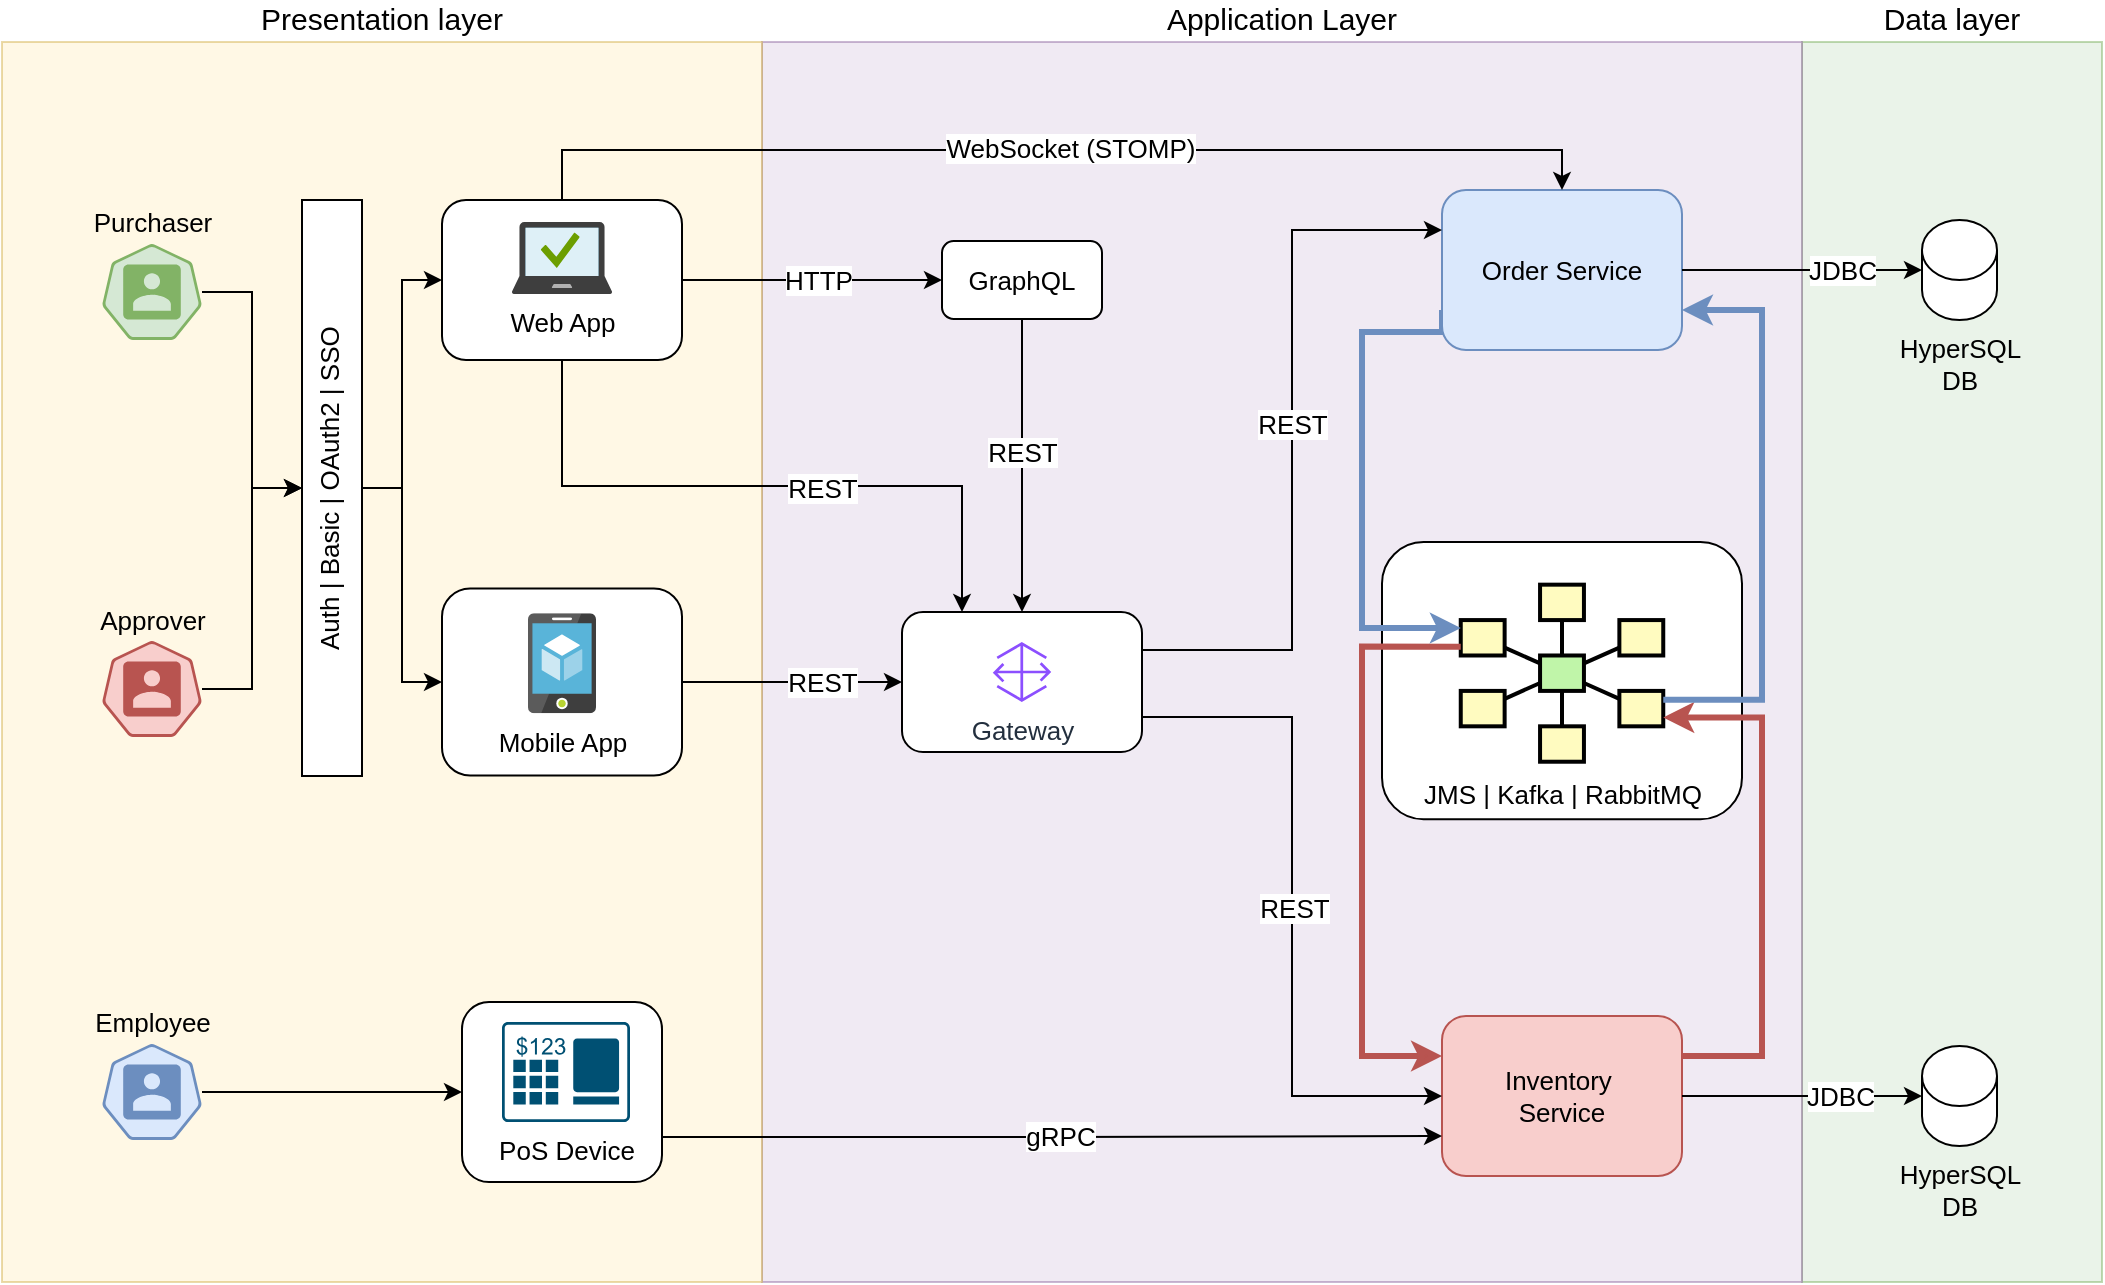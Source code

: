 <mxfile version="26.2.15" pages="2">
  <diagram name="horizontal" id="yrDBEx_TgXueZ1NQQuMq">
    <mxGraphModel dx="2572" dy="919" grid="1" gridSize="10" guides="1" tooltips="1" connect="1" arrows="1" fold="1" page="1" pageScale="1" pageWidth="850" pageHeight="1100" math="0" shadow="0">
      <root>
        <mxCell id="_mq9c8XHMgjDrxRfwPw0-0" />
        <mxCell id="_mq9c8XHMgjDrxRfwPw0-1" parent="_mq9c8XHMgjDrxRfwPw0-0" />
        <mxCell id="_mq9c8XHMgjDrxRfwPw0-2" value="&lt;font style=&quot;font-size: 15px;&quot;&gt;Data layer&lt;/font&gt;" style="rounded=0;whiteSpace=wrap;html=1;fillColor=#d5e8d4;strokeColor=#82b366;opacity=50;labelPosition=center;verticalLabelPosition=top;align=center;verticalAlign=bottom;spacingLeft=0;spacingRight=0;fontStyle=0;fontSize=13;" parent="_mq9c8XHMgjDrxRfwPw0-1" vertex="1">
          <mxGeometry x="80" y="120" width="150" height="620" as="geometry" />
        </mxCell>
        <mxCell id="_mq9c8XHMgjDrxRfwPw0-3" value="Application Layer" style="rounded=0;whiteSpace=wrap;fillColor=#e1d5e7;strokeColor=#9673a6;opacity=50;labelPosition=center;verticalLabelPosition=top;align=center;verticalAlign=bottom;spacingLeft=0;spacingRight=0;fontStyle=0;fontSize=15;" parent="_mq9c8XHMgjDrxRfwPw0-1" vertex="1">
          <mxGeometry x="-440" y="120" width="520" height="620" as="geometry" />
        </mxCell>
        <mxCell id="_mq9c8XHMgjDrxRfwPw0-29" value="&lt;font style=&quot;font-size: 15px;&quot;&gt;Presentation layer&lt;/font&gt;" style="rounded=0;whiteSpace=wrap;html=1;fillColor=#fff2cc;strokeColor=#d6b656;opacity=50;labelPosition=center;verticalLabelPosition=top;align=center;verticalAlign=bottom;spacingLeft=0;spacingRight=0;fontStyle=0;fontSize=13;" parent="_mq9c8XHMgjDrxRfwPw0-1" vertex="1">
          <mxGeometry x="-820" y="120" width="380" height="620" as="geometry" />
        </mxCell>
        <mxCell id="mjcNyimh0mlCJoJkcZ1w-7" value="" style="group;fontStyle=0;fontSize=13;" parent="_mq9c8XHMgjDrxRfwPw0-1" vertex="1" connectable="0">
          <mxGeometry x="-130" y="370" width="180" height="144" as="geometry" />
        </mxCell>
        <mxCell id="_mq9c8XHMgjDrxRfwPw0-4" value="" style="rounded=1;whiteSpace=wrap;html=1;fontStyle=0;fontSize=13;" parent="mjcNyimh0mlCJoJkcZ1w-7" vertex="1">
          <mxGeometry width="180" height="138.667" as="geometry" />
        </mxCell>
        <mxCell id="_mq9c8XHMgjDrxRfwPw0-5" value="" style="group;fontStyle=0;fontSize=13;" parent="mjcNyimh0mlCJoJkcZ1w-7" vertex="1" connectable="0">
          <mxGeometry y="16" width="180" height="128" as="geometry" />
        </mxCell>
        <mxCell id="_mq9c8XHMgjDrxRfwPw0-6" value="JMS | Kafka | RabbitMQ" style="text;html=1;align=center;verticalAlign=middle;whiteSpace=wrap;rounded=0;fontStyle=0;fontSize=13;" parent="_mq9c8XHMgjDrxRfwPw0-5" vertex="1">
          <mxGeometry x="5.625" y="93.867" width="168.75" height="32" as="geometry" />
        </mxCell>
        <mxCell id="_mq9c8XHMgjDrxRfwPw0-7" value="" style="group;fontStyle=0;fontSize=13;" parent="_mq9c8XHMgjDrxRfwPw0-5" vertex="1" connectable="0">
          <mxGeometry x="39.375" y="5.333" width="101.25" height="88.533" as="geometry" />
        </mxCell>
        <mxCell id="_mq9c8XHMgjDrxRfwPw0-8" value="" style="strokeWidth=2;dashed=0;align=center;fontSize=13;shape=rect;fillColor=#fffbc0;strokeColor=#000000;movable=1;resizable=1;rotatable=1;deletable=1;editable=1;locked=0;connectable=1;fontStyle=0" parent="_mq9c8XHMgjDrxRfwPw0-7" vertex="1">
          <mxGeometry x="39.656" width="21.938" height="17.707" as="geometry" />
        </mxCell>
        <mxCell id="_mq9c8XHMgjDrxRfwPw0-9" value="" style="strokeWidth=2;dashed=0;align=center;fontSize=13;shape=rect;fillColor=#fffbc0;strokeColor=#000000;movable=1;resizable=1;rotatable=1;deletable=1;editable=1;locked=0;connectable=1;fontStyle=0" parent="_mq9c8XHMgjDrxRfwPw0-7" vertex="1">
          <mxGeometry y="17.707" width="21.938" height="17.707" as="geometry" />
        </mxCell>
        <mxCell id="_mq9c8XHMgjDrxRfwPw0-10" value="" style="strokeWidth=2;dashed=0;align=center;fontSize=13;shape=rect;fillColor=#fffbc0;strokeColor=#000000;movable=1;resizable=1;rotatable=1;deletable=1;editable=1;locked=0;connectable=1;fontStyle=0" parent="_mq9c8XHMgjDrxRfwPw0-7" vertex="1">
          <mxGeometry x="79.312" y="17.707" width="21.938" height="17.707" as="geometry" />
        </mxCell>
        <mxCell id="_mq9c8XHMgjDrxRfwPw0-11" value="" style="strokeWidth=2;dashed=0;align=center;fontSize=13;shape=rect;fillColor=#fffbc0;strokeColor=#000000;movable=1;resizable=1;rotatable=1;deletable=1;editable=1;locked=0;connectable=1;fontStyle=0" parent="_mq9c8XHMgjDrxRfwPw0-7" vertex="1">
          <mxGeometry y="53.12" width="21.938" height="17.707" as="geometry" />
        </mxCell>
        <mxCell id="_mq9c8XHMgjDrxRfwPw0-12" value="" style="strokeWidth=2;dashed=0;align=center;fontSize=13;shape=rect;fillColor=#fffbc0;strokeColor=#000000;movable=1;resizable=1;rotatable=1;deletable=1;editable=1;locked=0;connectable=1;fontStyle=0" parent="_mq9c8XHMgjDrxRfwPw0-7" vertex="1">
          <mxGeometry x="79.312" y="53.12" width="21.938" height="17.707" as="geometry" />
        </mxCell>
        <mxCell id="_mq9c8XHMgjDrxRfwPw0-13" value="" style="strokeWidth=2;dashed=0;align=center;fontSize=13;shape=rect;fillColor=#fffbc0;strokeColor=#000000;movable=1;resizable=1;rotatable=1;deletable=1;editable=1;locked=0;connectable=1;fontStyle=0" parent="_mq9c8XHMgjDrxRfwPw0-7" vertex="1">
          <mxGeometry x="39.656" y="70.827" width="21.938" height="17.707" as="geometry" />
        </mxCell>
        <mxCell id="_mq9c8XHMgjDrxRfwPw0-14" value="" style="strokeWidth=2;dashed=0;align=center;fontSize=13;shape=rect;fillColor=#c0f5a9;strokeColor=#000000;movable=1;resizable=1;rotatable=1;deletable=1;editable=1;locked=0;connectable=1;fontStyle=0" parent="_mq9c8XHMgjDrxRfwPw0-7" vertex="1">
          <mxGeometry x="39.656" y="35.413" width="21.938" height="17.707" as="geometry" />
        </mxCell>
        <mxCell id="_mq9c8XHMgjDrxRfwPw0-15" value="" style="edgeStyle=none;endArrow=none;dashed=0;html=1;strokeWidth=2;rounded=0;movable=1;resizable=1;rotatable=1;deletable=1;editable=1;locked=0;connectable=1;fontStyle=0;fontSize=13;" parent="_mq9c8XHMgjDrxRfwPw0-7" source="_mq9c8XHMgjDrxRfwPw0-14" target="_mq9c8XHMgjDrxRfwPw0-8" edge="1">
          <mxGeometry relative="1" as="geometry" />
        </mxCell>
        <mxCell id="_mq9c8XHMgjDrxRfwPw0-16" value="" style="edgeStyle=none;endArrow=none;dashed=0;html=1;strokeWidth=2;rounded=0;movable=1;resizable=1;rotatable=1;deletable=1;editable=1;locked=0;connectable=1;fontStyle=0;fontSize=13;" parent="_mq9c8XHMgjDrxRfwPw0-7" source="_mq9c8XHMgjDrxRfwPw0-14" target="_mq9c8XHMgjDrxRfwPw0-9" edge="1">
          <mxGeometry relative="1" as="geometry" />
        </mxCell>
        <mxCell id="_mq9c8XHMgjDrxRfwPw0-17" value="" style="edgeStyle=none;endArrow=none;dashed=0;html=1;strokeWidth=2;rounded=0;movable=1;resizable=1;rotatable=1;deletable=1;editable=1;locked=0;connectable=1;fontStyle=0;fontSize=13;" parent="_mq9c8XHMgjDrxRfwPw0-7" source="_mq9c8XHMgjDrxRfwPw0-14" target="_mq9c8XHMgjDrxRfwPw0-10" edge="1">
          <mxGeometry relative="1" as="geometry" />
        </mxCell>
        <mxCell id="_mq9c8XHMgjDrxRfwPw0-18" value="" style="edgeStyle=none;endArrow=none;dashed=0;html=1;strokeWidth=2;rounded=0;movable=1;resizable=1;rotatable=1;deletable=1;editable=1;locked=0;connectable=1;fontStyle=0;fontSize=13;" parent="_mq9c8XHMgjDrxRfwPw0-7" source="_mq9c8XHMgjDrxRfwPw0-14" target="_mq9c8XHMgjDrxRfwPw0-11" edge="1">
          <mxGeometry relative="1" as="geometry" />
        </mxCell>
        <mxCell id="_mq9c8XHMgjDrxRfwPw0-19" value="" style="edgeStyle=none;endArrow=none;dashed=0;html=1;strokeWidth=2;rounded=0;movable=1;resizable=1;rotatable=1;deletable=1;editable=1;locked=0;connectable=1;fontStyle=0;fontSize=13;" parent="_mq9c8XHMgjDrxRfwPw0-7" source="_mq9c8XHMgjDrxRfwPw0-14" target="_mq9c8XHMgjDrxRfwPw0-12" edge="1">
          <mxGeometry relative="1" as="geometry" />
        </mxCell>
        <mxCell id="_mq9c8XHMgjDrxRfwPw0-20" value="" style="edgeStyle=none;endArrow=none;dashed=0;html=1;strokeWidth=2;rounded=0;movable=1;resizable=1;rotatable=1;deletable=1;editable=1;locked=0;connectable=1;fontStyle=0;fontSize=13;" parent="_mq9c8XHMgjDrxRfwPw0-7" source="_mq9c8XHMgjDrxRfwPw0-14" target="_mq9c8XHMgjDrxRfwPw0-13" edge="1">
          <mxGeometry relative="1" as="geometry" />
        </mxCell>
        <mxCell id="mjcNyimh0mlCJoJkcZ1w-14" style="edgeStyle=orthogonalEdgeStyle;rounded=0;orthogonalLoop=1;jettySize=auto;html=1;exitX=0;exitY=0.75;exitDx=0;exitDy=0;entryX=0;entryY=0.25;entryDx=0;entryDy=0;fontStyle=0;fontSize=13;fillColor=#dae8fc;strokeColor=#6c8ebf;strokeWidth=3;" parent="_mq9c8XHMgjDrxRfwPw0-1" source="_mq9c8XHMgjDrxRfwPw0-21" target="_mq9c8XHMgjDrxRfwPw0-9" edge="1">
          <mxGeometry relative="1" as="geometry">
            <Array as="points">
              <mxPoint x="-100" y="265" />
              <mxPoint x="-140" y="265" />
              <mxPoint x="-140" y="413" />
              <mxPoint x="-91" y="413" />
            </Array>
          </mxGeometry>
        </mxCell>
        <mxCell id="_mq9c8XHMgjDrxRfwPw0-21" value="Order Service" style="rounded=1;whiteSpace=wrap;html=1;fontStyle=0;fontSize=13;fillColor=#dae8fc;strokeColor=#6c8ebf;" parent="_mq9c8XHMgjDrxRfwPw0-1" vertex="1">
          <mxGeometry x="-100" y="194" width="120" height="80" as="geometry" />
        </mxCell>
        <mxCell id="mjcNyimh0mlCJoJkcZ1w-16" style="edgeStyle=orthogonalEdgeStyle;rounded=0;orthogonalLoop=1;jettySize=auto;html=1;exitX=1;exitY=0.25;exitDx=0;exitDy=0;entryX=1;entryY=0.75;entryDx=0;entryDy=0;fontStyle=0;fontSize=13;strokeWidth=3;fillColor=#f8cecc;strokeColor=#b85450;" parent="_mq9c8XHMgjDrxRfwPw0-1" source="_mq9c8XHMgjDrxRfwPw0-24" target="_mq9c8XHMgjDrxRfwPw0-12" edge="1">
          <mxGeometry relative="1" as="geometry">
            <Array as="points">
              <mxPoint x="60" y="627" />
              <mxPoint x="60" y="458" />
            </Array>
          </mxGeometry>
        </mxCell>
        <mxCell id="_mq9c8XHMgjDrxRfwPw0-24" value="Inventory&amp;nbsp;&lt;div&gt;Service&lt;/div&gt;" style="rounded=1;whiteSpace=wrap;html=1;fontStyle=0;fontSize=13;fillColor=#f8cecc;strokeColor=#b85450;" parent="_mq9c8XHMgjDrxRfwPw0-1" vertex="1">
          <mxGeometry x="-100" y="607" width="120" height="80" as="geometry" />
        </mxCell>
        <mxCell id="mjcNyimh0mlCJoJkcZ1w-2" style="edgeStyle=orthogonalEdgeStyle;rounded=0;orthogonalLoop=1;jettySize=auto;html=1;entryX=0.5;entryY=0;entryDx=0;entryDy=0;fontStyle=0;fontSize=13;" parent="_mq9c8XHMgjDrxRfwPw0-1" source="_mq9c8XHMgjDrxRfwPw0-27" target="_mq9c8XHMgjDrxRfwPw0-51" edge="1">
          <mxGeometry relative="1" as="geometry" />
        </mxCell>
        <mxCell id="mjcNyimh0mlCJoJkcZ1w-30" value="REST" style="edgeLabel;html=1;align=center;verticalAlign=middle;resizable=0;points=[];fontStyle=0;fontSize=13;" parent="mjcNyimh0mlCJoJkcZ1w-2" vertex="1" connectable="0">
          <mxGeometry x="-0.095" relative="1" as="geometry">
            <mxPoint as="offset" />
          </mxGeometry>
        </mxCell>
        <mxCell id="_mq9c8XHMgjDrxRfwPw0-27" value="GraphQL" style="rounded=1;whiteSpace=wrap;html=1;fontStyle=0;fontSize=13;" parent="_mq9c8XHMgjDrxRfwPw0-1" vertex="1">
          <mxGeometry x="-350" y="219.5" width="80" height="39" as="geometry" />
        </mxCell>
        <mxCell id="_mq9c8XHMgjDrxRfwPw0-32" value="" style="group;fontStyle=0;fontSize=13;" parent="_mq9c8XHMgjDrxRfwPw0-1" vertex="1" connectable="0">
          <mxGeometry x="-600" y="393.25" width="120" height="93.5" as="geometry" />
        </mxCell>
        <mxCell id="_mq9c8XHMgjDrxRfwPw0-33" value="" style="rounded=1;whiteSpace=wrap;html=1;fontStyle=0;fontSize=13;" parent="_mq9c8XHMgjDrxRfwPw0-32" vertex="1">
          <mxGeometry width="120" height="93.5" as="geometry" />
        </mxCell>
        <mxCell id="_mq9c8XHMgjDrxRfwPw0-34" value="Mobile App" style="image;sketch=0;aspect=fixed;html=1;points=[];align=center;fontSize=13;image=img/lib/mscae/App_Service_Mobile_App.svg;fontStyle=0" parent="_mq9c8XHMgjDrxRfwPw0-32" vertex="1">
          <mxGeometry x="43" y="12.359" width="34" height="50" as="geometry" />
        </mxCell>
        <mxCell id="_mq9c8XHMgjDrxRfwPw0-50" value="" style="group;fontStyle=0;fontSize=13;" parent="_mq9c8XHMgjDrxRfwPw0-1" vertex="1" connectable="0">
          <mxGeometry x="-370" y="405" width="120" height="70" as="geometry" />
        </mxCell>
        <mxCell id="_mq9c8XHMgjDrxRfwPw0-51" value="" style="rounded=1;whiteSpace=wrap;html=1;fontStyle=0;fontSize=13;" parent="_mq9c8XHMgjDrxRfwPw0-50" vertex="1">
          <mxGeometry width="120" height="70" as="geometry" />
        </mxCell>
        <mxCell id="_mq9c8XHMgjDrxRfwPw0-52" value="Gateway" style="sketch=0;outlineConnect=0;fontColor=#232F3E;gradientColor=none;fillColor=#8C4FFF;strokeColor=none;dashed=0;verticalLabelPosition=bottom;verticalAlign=top;align=center;html=1;fontSize=13;fontStyle=0;aspect=fixed;pointerEvents=1;shape=mxgraph.aws4.gateway;" parent="_mq9c8XHMgjDrxRfwPw0-50" vertex="1">
          <mxGeometry x="45.39" y="15" width="29.23" height="30" as="geometry" />
        </mxCell>
        <mxCell id="mjcNyimh0mlCJoJkcZ1w-21" style="edgeStyle=orthogonalEdgeStyle;rounded=0;orthogonalLoop=1;jettySize=auto;html=1;entryX=1;entryY=0.5;entryDx=0;entryDy=0;fontStyle=0;fontSize=13;" parent="_mq9c8XHMgjDrxRfwPw0-1" source="_mq9c8XHMgjDrxRfwPw0-60" target="mjcNyimh0mlCJoJkcZ1w-0" edge="1">
          <mxGeometry relative="1" as="geometry" />
        </mxCell>
        <mxCell id="_mq9c8XHMgjDrxRfwPw0-60" value="Purchaser" style="aspect=fixed;sketch=0;html=1;dashed=0;whitespace=wrap;verticalLabelPosition=top;verticalAlign=bottom;fillColor=#d5e8d4;strokeColor=#82b366;points=[[0.005,0.63,0],[0.1,0.2,0],[0.9,0.2,0],[0.5,0,0],[0.995,0.63,0],[0.72,0.99,0],[0.5,1,0],[0.28,0.99,0]];shape=mxgraph.kubernetes.icon2;prIcon=user;labelPosition=center;align=center;fontStyle=0;fontSize=13;" parent="_mq9c8XHMgjDrxRfwPw0-1" vertex="1">
          <mxGeometry x="-770" y="221" width="50" height="48" as="geometry" />
        </mxCell>
        <mxCell id="mjcNyimh0mlCJoJkcZ1w-22" style="edgeStyle=orthogonalEdgeStyle;rounded=0;orthogonalLoop=1;jettySize=auto;html=1;entryX=1;entryY=0.5;entryDx=0;entryDy=0;fontStyle=0;fontSize=13;" parent="_mq9c8XHMgjDrxRfwPw0-1" source="_mq9c8XHMgjDrxRfwPw0-61" target="mjcNyimh0mlCJoJkcZ1w-0" edge="1">
          <mxGeometry relative="1" as="geometry" />
        </mxCell>
        <mxCell id="_mq9c8XHMgjDrxRfwPw0-61" value="Approver" style="aspect=fixed;sketch=0;html=1;dashed=0;whitespace=wrap;verticalLabelPosition=top;verticalAlign=bottom;fillColor=#f8cecc;strokeColor=#b85450;points=[[0.005,0.63,0],[0.1,0.2,0],[0.9,0.2,0],[0.5,0,0],[0.995,0.63,0],[0.72,0.99,0],[0.5,1,0],[0.28,0.99,0]];shape=mxgraph.kubernetes.icon2;prIcon=user;labelPosition=center;align=center;fontStyle=0;fontSize=13;" parent="_mq9c8XHMgjDrxRfwPw0-1" vertex="1">
          <mxGeometry x="-770" y="419.5" width="50" height="48" as="geometry" />
        </mxCell>
        <mxCell id="mjcNyimh0mlCJoJkcZ1w-24" style="edgeStyle=orthogonalEdgeStyle;rounded=0;orthogonalLoop=1;jettySize=auto;html=1;fontStyle=0;fontSize=13;" parent="_mq9c8XHMgjDrxRfwPw0-1" source="_mq9c8XHMgjDrxRfwPw0-62" target="_mq9c8XHMgjDrxRfwPw0-36" edge="1">
          <mxGeometry relative="1" as="geometry" />
        </mxCell>
        <mxCell id="_mq9c8XHMgjDrxRfwPw0-62" value="Employee" style="aspect=fixed;sketch=0;html=1;dashed=0;whitespace=wrap;verticalLabelPosition=top;verticalAlign=bottom;fillColor=#dae8fc;strokeColor=#6c8ebf;points=[[0.005,0.63,0],[0.1,0.2,0],[0.9,0.2,0],[0.5,0,0],[0.995,0.63,0],[0.72,0.99,0],[0.5,1,0],[0.28,0.99,0]];shape=mxgraph.kubernetes.icon2;prIcon=user;labelPosition=center;align=center;fontStyle=0;fontSize=13;" parent="_mq9c8XHMgjDrxRfwPw0-1" vertex="1">
          <mxGeometry x="-770" y="621" width="50" height="48" as="geometry" />
        </mxCell>
        <mxCell id="YEpJux_rRfhmll5Kws-C-0" value="" style="group;fontStyle=0;fontSize=13;" parent="_mq9c8XHMgjDrxRfwPw0-1" vertex="1" connectable="0">
          <mxGeometry x="-600" y="199" width="120" height="80" as="geometry" />
        </mxCell>
        <mxCell id="_mq9c8XHMgjDrxRfwPw0-30" value="" style="rounded=1;whiteSpace=wrap;html=1;labelPosition=center;verticalLabelPosition=top;align=center;verticalAlign=bottom;fontStyle=0;fontSize=13;" parent="YEpJux_rRfhmll5Kws-C-0" vertex="1">
          <mxGeometry width="120" height="80" as="geometry" />
        </mxCell>
        <mxCell id="_mq9c8XHMgjDrxRfwPw0-31" value="Web App" style="image;sketch=0;aspect=fixed;html=1;points=[];align=center;fontSize=13;image=img/lib/mscae/Managed_Desktop.svg;fontStyle=0" parent="YEpJux_rRfhmll5Kws-C-0" vertex="1">
          <mxGeometry x="35" y="11" width="50" height="36" as="geometry" />
        </mxCell>
        <mxCell id="YEpJux_rRfhmll5Kws-C-1" value="" style="group;fontStyle=0;fontSize=13;" parent="_mq9c8XHMgjDrxRfwPw0-1" vertex="1" connectable="0">
          <mxGeometry x="-590" y="600" width="100" height="90" as="geometry" />
        </mxCell>
        <mxCell id="_mq9c8XHMgjDrxRfwPw0-36" value="" style="rounded=1;whiteSpace=wrap;html=1;fontStyle=0;fontSize=13;" parent="YEpJux_rRfhmll5Kws-C-1" vertex="1">
          <mxGeometry width="100" height="90" as="geometry" />
        </mxCell>
        <mxCell id="_mq9c8XHMgjDrxRfwPw0-37" value="PoS Device" style="sketch=0;points=[[0.015,0.015,0],[0.985,0.015,0],[0.985,0.985,0],[0.015,0.985,0],[0.25,0,0],[0.5,0,0],[0.75,0,0],[1,0.25,0],[1,0.5,0],[1,0.75,0],[0.75,1,0],[0.5,1,0],[0.25,1,0],[0,0.75,0],[0,0.5,0],[0,0.25,0]];verticalLabelPosition=bottom;html=1;verticalAlign=top;aspect=fixed;align=center;pointerEvents=1;shape=mxgraph.cisco19.pos;fillColor=#005073;strokeColor=none;fontStyle=0;fontSize=13;" parent="YEpJux_rRfhmll5Kws-C-1" vertex="1">
          <mxGeometry x="20" y="10" width="64" height="50" as="geometry" />
        </mxCell>
        <mxCell id="_mq9c8XHMgjDrxRfwPw0-38" value="HyperSQL DB" style="shape=cylinder3;whiteSpace=wrap;html=1;boundedLbl=1;backgroundOutline=1;size=15;labelPosition=center;verticalLabelPosition=bottom;align=center;verticalAlign=top;fontStyle=0;fontSize=13;" parent="_mq9c8XHMgjDrxRfwPw0-1" vertex="1">
          <mxGeometry x="140" y="622" width="37.5" height="50" as="geometry" />
        </mxCell>
        <mxCell id="_mq9c8XHMgjDrxRfwPw0-39" value="HyperSQL DB" style="shape=cylinder3;whiteSpace=wrap;html=1;boundedLbl=1;backgroundOutline=1;size=15;labelPosition=center;verticalLabelPosition=bottom;align=center;verticalAlign=top;fontStyle=0;fontSize=13;" parent="_mq9c8XHMgjDrxRfwPw0-1" vertex="1">
          <mxGeometry x="140" y="209" width="37.5" height="50" as="geometry" />
        </mxCell>
        <mxCell id="mjcNyimh0mlCJoJkcZ1w-25" style="edgeStyle=orthogonalEdgeStyle;rounded=0;orthogonalLoop=1;jettySize=auto;html=1;fontStyle=0;fontSize=13;" parent="_mq9c8XHMgjDrxRfwPw0-1" source="mjcNyimh0mlCJoJkcZ1w-0" target="_mq9c8XHMgjDrxRfwPw0-30" edge="1">
          <mxGeometry relative="1" as="geometry" />
        </mxCell>
        <mxCell id="mjcNyimh0mlCJoJkcZ1w-26" style="edgeStyle=orthogonalEdgeStyle;rounded=0;orthogonalLoop=1;jettySize=auto;html=1;entryX=0;entryY=0.5;entryDx=0;entryDy=0;fontStyle=0;fontSize=13;" parent="_mq9c8XHMgjDrxRfwPw0-1" source="mjcNyimh0mlCJoJkcZ1w-0" target="_mq9c8XHMgjDrxRfwPw0-33" edge="1">
          <mxGeometry relative="1" as="geometry" />
        </mxCell>
        <mxCell id="mjcNyimh0mlCJoJkcZ1w-0" value="Auth | Basic | OAuth2 | SSO" style="rounded=0;whiteSpace=wrap;html=1;textDirection=vertical-lr;horizontal=1;rotation=-180;fontStyle=0;fontSize=13;" parent="_mq9c8XHMgjDrxRfwPw0-1" vertex="1">
          <mxGeometry x="-670" y="199" width="30" height="288" as="geometry" />
        </mxCell>
        <mxCell id="mjcNyimh0mlCJoJkcZ1w-1" style="edgeStyle=orthogonalEdgeStyle;rounded=0;orthogonalLoop=1;jettySize=auto;html=1;entryX=0;entryY=0.5;entryDx=0;entryDy=0;fontStyle=0;fontSize=13;" parent="_mq9c8XHMgjDrxRfwPw0-1" source="_mq9c8XHMgjDrxRfwPw0-30" target="_mq9c8XHMgjDrxRfwPw0-27" edge="1">
          <mxGeometry relative="1" as="geometry" />
        </mxCell>
        <mxCell id="mjcNyimh0mlCJoJkcZ1w-28" value="HTTP" style="edgeLabel;html=1;align=center;verticalAlign=middle;resizable=0;points=[];fontStyle=0;fontSize=13;" parent="mjcNyimh0mlCJoJkcZ1w-1" vertex="1" connectable="0">
          <mxGeometry x="0.035" relative="1" as="geometry">
            <mxPoint as="offset" />
          </mxGeometry>
        </mxCell>
        <mxCell id="mjcNyimh0mlCJoJkcZ1w-3" style="edgeStyle=orthogonalEdgeStyle;rounded=0;orthogonalLoop=1;jettySize=auto;html=1;fontStyle=0;fontSize=13;" parent="_mq9c8XHMgjDrxRfwPw0-1" source="_mq9c8XHMgjDrxRfwPw0-33" target="_mq9c8XHMgjDrxRfwPw0-51" edge="1">
          <mxGeometry relative="1" as="geometry" />
        </mxCell>
        <mxCell id="mjcNyimh0mlCJoJkcZ1w-31" value="REST" style="edgeLabel;html=1;align=center;verticalAlign=middle;resizable=0;points=[];fontStyle=0;fontSize=13;" parent="mjcNyimh0mlCJoJkcZ1w-3" vertex="1" connectable="0">
          <mxGeometry x="0.159" relative="1" as="geometry">
            <mxPoint x="6" as="offset" />
          </mxGeometry>
        </mxCell>
        <mxCell id="mjcNyimh0mlCJoJkcZ1w-4" style="edgeStyle=orthogonalEdgeStyle;rounded=0;orthogonalLoop=1;jettySize=auto;html=1;exitX=1;exitY=0.75;exitDx=0;exitDy=0;entryX=0;entryY=0.75;entryDx=0;entryDy=0;fontStyle=0;fontSize=13;" parent="_mq9c8XHMgjDrxRfwPw0-1" source="_mq9c8XHMgjDrxRfwPw0-36" target="_mq9c8XHMgjDrxRfwPw0-24" edge="1">
          <mxGeometry relative="1" as="geometry" />
        </mxCell>
        <mxCell id="mjcNyimh0mlCJoJkcZ1w-32" value="gRPC" style="edgeLabel;html=1;align=center;verticalAlign=middle;resizable=0;points=[];fontStyle=0;fontSize=13;" parent="mjcNyimh0mlCJoJkcZ1w-4" vertex="1" connectable="0">
          <mxGeometry x="0.019" relative="1" as="geometry">
            <mxPoint as="offset" />
          </mxGeometry>
        </mxCell>
        <mxCell id="mjcNyimh0mlCJoJkcZ1w-5" style="edgeStyle=orthogonalEdgeStyle;rounded=0;orthogonalLoop=1;jettySize=auto;html=1;exitX=1;exitY=0.25;exitDx=0;exitDy=0;entryX=0;entryY=0.25;entryDx=0;entryDy=0;fontStyle=0;fontSize=13;" parent="_mq9c8XHMgjDrxRfwPw0-1" source="_mq9c8XHMgjDrxRfwPw0-51" target="_mq9c8XHMgjDrxRfwPw0-21" edge="1">
          <mxGeometry relative="1" as="geometry">
            <mxPoint x="-100" y="230" as="targetPoint" />
            <Array as="points">
              <mxPoint x="-250" y="424" />
              <mxPoint x="-175" y="424" />
              <mxPoint x="-175" y="214" />
            </Array>
          </mxGeometry>
        </mxCell>
        <mxCell id="mjcNyimh0mlCJoJkcZ1w-33" value="REST" style="edgeLabel;html=1;align=center;verticalAlign=middle;resizable=0;points=[];fontStyle=0;fontSize=13;" parent="mjcNyimh0mlCJoJkcZ1w-5" vertex="1" connectable="0">
          <mxGeometry x="0.05" relative="1" as="geometry">
            <mxPoint as="offset" />
          </mxGeometry>
        </mxCell>
        <mxCell id="mjcNyimh0mlCJoJkcZ1w-6" style="edgeStyle=orthogonalEdgeStyle;rounded=0;orthogonalLoop=1;jettySize=auto;html=1;exitX=1;exitY=0.75;exitDx=0;exitDy=0;entryX=0;entryY=0.5;entryDx=0;entryDy=0;fontStyle=0;fontSize=13;" parent="_mq9c8XHMgjDrxRfwPw0-1" source="_mq9c8XHMgjDrxRfwPw0-51" target="_mq9c8XHMgjDrxRfwPw0-24" edge="1">
          <mxGeometry relative="1" as="geometry" />
        </mxCell>
        <mxCell id="mjcNyimh0mlCJoJkcZ1w-34" value="REST" style="edgeLabel;html=1;align=center;verticalAlign=middle;resizable=0;points=[];fontStyle=0;fontSize=13;" parent="mjcNyimh0mlCJoJkcZ1w-6" vertex="1" connectable="0">
          <mxGeometry x="0.005" y="1" relative="1" as="geometry">
            <mxPoint as="offset" />
          </mxGeometry>
        </mxCell>
        <mxCell id="mjcNyimh0mlCJoJkcZ1w-8" style="edgeStyle=orthogonalEdgeStyle;rounded=0;orthogonalLoop=1;jettySize=auto;html=1;exitX=0.5;exitY=0;exitDx=0;exitDy=0;entryX=0.5;entryY=0;entryDx=0;entryDy=0;fontStyle=0;fontSize=13;" parent="_mq9c8XHMgjDrxRfwPw0-1" source="_mq9c8XHMgjDrxRfwPw0-30" target="_mq9c8XHMgjDrxRfwPw0-21" edge="1">
          <mxGeometry relative="1" as="geometry" />
        </mxCell>
        <mxCell id="mjcNyimh0mlCJoJkcZ1w-29" value="WebSocket (STOMP)" style="edgeLabel;html=1;align=center;verticalAlign=middle;resizable=0;points=[];fontStyle=0;fontSize=13;" parent="mjcNyimh0mlCJoJkcZ1w-8" vertex="1" connectable="0">
          <mxGeometry x="0.021" y="1" relative="1" as="geometry">
            <mxPoint x="1" as="offset" />
          </mxGeometry>
        </mxCell>
        <mxCell id="mjcNyimh0mlCJoJkcZ1w-15" style="edgeStyle=orthogonalEdgeStyle;rounded=0;orthogonalLoop=1;jettySize=auto;html=1;entryX=0;entryY=0.25;entryDx=0;entryDy=0;exitX=0;exitY=0.75;exitDx=0;exitDy=0;fontStyle=0;fontSize=13;fillColor=#f8cecc;strokeColor=#b85450;strokeWidth=3;" parent="_mq9c8XHMgjDrxRfwPw0-1" source="_mq9c8XHMgjDrxRfwPw0-9" target="_mq9c8XHMgjDrxRfwPw0-24" edge="1">
          <mxGeometry relative="1" as="geometry">
            <Array as="points">
              <mxPoint x="-140" y="422" />
              <mxPoint x="-140" y="627" />
            </Array>
          </mxGeometry>
        </mxCell>
        <mxCell id="mjcNyimh0mlCJoJkcZ1w-18" style="edgeStyle=orthogonalEdgeStyle;rounded=0;orthogonalLoop=1;jettySize=auto;html=1;exitX=1;exitY=0.25;exitDx=0;exitDy=0;entryX=1;entryY=0.75;entryDx=0;entryDy=0;fontStyle=0;fontSize=13;fillColor=#dae8fc;strokeColor=#6c8ebf;strokeWidth=3;" parent="_mq9c8XHMgjDrxRfwPw0-1" source="_mq9c8XHMgjDrxRfwPw0-12" target="_mq9c8XHMgjDrxRfwPw0-21" edge="1">
          <mxGeometry relative="1" as="geometry">
            <Array as="points">
              <mxPoint x="60" y="449" />
              <mxPoint x="60" y="254" />
            </Array>
          </mxGeometry>
        </mxCell>
        <mxCell id="mjcNyimh0mlCJoJkcZ1w-19" style="edgeStyle=orthogonalEdgeStyle;rounded=0;orthogonalLoop=1;jettySize=auto;html=1;entryX=0;entryY=0.5;entryDx=0;entryDy=0;entryPerimeter=0;fontStyle=0;fontSize=13;" parent="_mq9c8XHMgjDrxRfwPw0-1" source="_mq9c8XHMgjDrxRfwPw0-24" target="_mq9c8XHMgjDrxRfwPw0-38" edge="1">
          <mxGeometry relative="1" as="geometry" />
        </mxCell>
        <mxCell id="mjcNyimh0mlCJoJkcZ1w-36" value="JDBC" style="edgeLabel;html=1;align=center;verticalAlign=middle;resizable=0;points=[];fontStyle=0;fontSize=13;" parent="mjcNyimh0mlCJoJkcZ1w-19" vertex="1" connectable="0">
          <mxGeometry x="-0.172" y="-1" relative="1" as="geometry">
            <mxPoint x="29" y="-1" as="offset" />
          </mxGeometry>
        </mxCell>
        <mxCell id="mjcNyimh0mlCJoJkcZ1w-20" style="edgeStyle=orthogonalEdgeStyle;rounded=0;orthogonalLoop=1;jettySize=auto;html=1;entryX=0;entryY=0.5;entryDx=0;entryDy=0;entryPerimeter=0;fontStyle=0;fontSize=13;" parent="_mq9c8XHMgjDrxRfwPw0-1" source="_mq9c8XHMgjDrxRfwPw0-21" target="_mq9c8XHMgjDrxRfwPw0-39" edge="1">
          <mxGeometry relative="1" as="geometry" />
        </mxCell>
        <mxCell id="mjcNyimh0mlCJoJkcZ1w-35" value="JDBC" style="edgeLabel;html=1;align=center;verticalAlign=middle;resizable=0;points=[];fontStyle=0;fontSize=13;" parent="mjcNyimh0mlCJoJkcZ1w-20" vertex="1" connectable="0">
          <mxGeometry x="-0.041" relative="1" as="geometry">
            <mxPoint x="22" as="offset" />
          </mxGeometry>
        </mxCell>
        <mxCell id="mjcNyimh0mlCJoJkcZ1w-37" style="edgeStyle=orthogonalEdgeStyle;rounded=0;orthogonalLoop=1;jettySize=auto;html=1;entryX=0.25;entryY=0;entryDx=0;entryDy=0;exitX=0.5;exitY=1;exitDx=0;exitDy=0;fontStyle=0" parent="_mq9c8XHMgjDrxRfwPw0-1" source="_mq9c8XHMgjDrxRfwPw0-30" target="_mq9c8XHMgjDrxRfwPw0-51" edge="1">
          <mxGeometry relative="1" as="geometry" />
        </mxCell>
        <mxCell id="mjcNyimh0mlCJoJkcZ1w-38" value="&lt;font&gt;REST&lt;/font&gt;" style="edgeLabel;html=1;align=center;verticalAlign=middle;resizable=0;points=[];fontSize=13;fontStyle=0" parent="mjcNyimh0mlCJoJkcZ1w-37" vertex="1" connectable="0">
          <mxGeometry x="0.161" relative="1" as="geometry">
            <mxPoint x="4" y="1" as="offset" />
          </mxGeometry>
        </mxCell>
      </root>
    </mxGraphModel>
  </diagram>
  <diagram name="vertical" id="sUw2DEdPK-OLrel1bW1F">
    <mxGraphModel dx="2528" dy="874" grid="1" gridSize="10" guides="1" tooltips="1" connect="1" arrows="1" fold="1" page="1" pageScale="1" pageWidth="850" pageHeight="1100" math="0" shadow="0">
      <root>
        <mxCell id="0" />
        <mxCell id="1" parent="0" />
        <mxCell id="ohPXG8U7VfTKHwn4_iJG-64" value="Data layer" style="rounded=0;whiteSpace=wrap;html=1;fillColor=#d5e8d4;strokeColor=#82b366;opacity=50;labelPosition=left;verticalLabelPosition=middle;align=right;verticalAlign=middle;spacingLeft=0;spacingRight=14;fontStyle=1;fontSize=15;" parent="1" vertex="1">
          <mxGeometry x="40" y="600" width="760" height="140" as="geometry" />
        </mxCell>
        <mxCell id="ohPXG8U7VfTKHwn4_iJG-59" value="Application Layer" style="rounded=0;whiteSpace=wrap;html=1;fillColor=#e1d5e7;strokeColor=#9673a6;opacity=50;labelPosition=left;verticalLabelPosition=middle;align=right;verticalAlign=middle;spacingLeft=0;spacingRight=14;fontStyle=1;fontSize=15;" parent="1" vertex="1">
          <mxGeometry x="40" y="310" width="760" height="290" as="geometry" />
        </mxCell>
        <mxCell id="A1Dh8gjikv63k6UlgLe9-28" value="" style="rounded=1;whiteSpace=wrap;html=1;" parent="1" vertex="1">
          <mxGeometry x="340" y="460" width="160" height="130" as="geometry" />
        </mxCell>
        <mxCell id="ohPXG8U7VfTKHwn4_iJG-5" value="" style="group;" parent="1" vertex="1" connectable="0">
          <mxGeometry x="340" y="475" width="160" height="120" as="geometry" />
        </mxCell>
        <mxCell id="ohPXG8U7VfTKHwn4_iJG-1" value="JMS | Kafka | RabbitMQ" style="text;html=1;align=center;verticalAlign=middle;whiteSpace=wrap;rounded=0;" parent="ohPXG8U7VfTKHwn4_iJG-5" vertex="1">
          <mxGeometry x="5" y="88" width="150" height="30" as="geometry" />
        </mxCell>
        <mxCell id="ohPXG8U7VfTKHwn4_iJG-3" value="" style="group" parent="ohPXG8U7VfTKHwn4_iJG-5" vertex="1" connectable="0">
          <mxGeometry x="35" y="5" width="90" height="83" as="geometry" />
        </mxCell>
        <mxCell id="A1Dh8gjikv63k6UlgLe9-13" value="" style="strokeWidth=2;dashed=0;align=center;fontSize=8;shape=rect;fillColor=#fffbc0;strokeColor=#000000;movable=1;resizable=1;rotatable=1;deletable=1;editable=1;locked=0;connectable=1;" parent="ohPXG8U7VfTKHwn4_iJG-3" vertex="1">
          <mxGeometry x="35.25" width="19.5" height="16.6" as="geometry" />
        </mxCell>
        <mxCell id="A1Dh8gjikv63k6UlgLe9-14" value="" style="strokeWidth=2;dashed=0;align=center;fontSize=8;shape=rect;fillColor=#fffbc0;strokeColor=#000000;movable=1;resizable=1;rotatable=1;deletable=1;editable=1;locked=0;connectable=1;" parent="ohPXG8U7VfTKHwn4_iJG-3" vertex="1">
          <mxGeometry y="16.6" width="19.5" height="16.6" as="geometry" />
        </mxCell>
        <mxCell id="A1Dh8gjikv63k6UlgLe9-15" value="" style="strokeWidth=2;dashed=0;align=center;fontSize=8;shape=rect;fillColor=#fffbc0;strokeColor=#000000;movable=1;resizable=1;rotatable=1;deletable=1;editable=1;locked=0;connectable=1;" parent="ohPXG8U7VfTKHwn4_iJG-3" vertex="1">
          <mxGeometry x="70.5" y="16.6" width="19.5" height="16.6" as="geometry" />
        </mxCell>
        <mxCell id="A1Dh8gjikv63k6UlgLe9-16" value="" style="strokeWidth=2;dashed=0;align=center;fontSize=8;shape=rect;fillColor=#fffbc0;strokeColor=#000000;movable=1;resizable=1;rotatable=1;deletable=1;editable=1;locked=0;connectable=1;" parent="ohPXG8U7VfTKHwn4_iJG-3" vertex="1">
          <mxGeometry y="49.8" width="19.5" height="16.6" as="geometry" />
        </mxCell>
        <mxCell id="A1Dh8gjikv63k6UlgLe9-17" value="" style="strokeWidth=2;dashed=0;align=center;fontSize=8;shape=rect;fillColor=#fffbc0;strokeColor=#000000;movable=1;resizable=1;rotatable=1;deletable=1;editable=1;locked=0;connectable=1;" parent="ohPXG8U7VfTKHwn4_iJG-3" vertex="1">
          <mxGeometry x="70.5" y="49.8" width="19.5" height="16.6" as="geometry" />
        </mxCell>
        <mxCell id="A1Dh8gjikv63k6UlgLe9-18" value="" style="strokeWidth=2;dashed=0;align=center;fontSize=8;shape=rect;fillColor=#fffbc0;strokeColor=#000000;movable=1;resizable=1;rotatable=1;deletable=1;editable=1;locked=0;connectable=1;" parent="ohPXG8U7VfTKHwn4_iJG-3" vertex="1">
          <mxGeometry x="35.25" y="66.4" width="19.5" height="16.6" as="geometry" />
        </mxCell>
        <mxCell id="A1Dh8gjikv63k6UlgLe9-19" value="" style="strokeWidth=2;dashed=0;align=center;fontSize=8;shape=rect;fillColor=#c0f5a9;strokeColor=#000000;movable=1;resizable=1;rotatable=1;deletable=1;editable=1;locked=0;connectable=1;" parent="ohPXG8U7VfTKHwn4_iJG-3" vertex="1">
          <mxGeometry x="35.25" y="33.2" width="19.5" height="16.6" as="geometry" />
        </mxCell>
        <mxCell id="A1Dh8gjikv63k6UlgLe9-20" value="" style="edgeStyle=none;endArrow=none;dashed=0;html=1;strokeWidth=2;rounded=0;movable=1;resizable=1;rotatable=1;deletable=1;editable=1;locked=0;connectable=1;" parent="ohPXG8U7VfTKHwn4_iJG-3" source="A1Dh8gjikv63k6UlgLe9-19" target="A1Dh8gjikv63k6UlgLe9-13" edge="1">
          <mxGeometry relative="1" as="geometry" />
        </mxCell>
        <mxCell id="A1Dh8gjikv63k6UlgLe9-21" value="" style="edgeStyle=none;endArrow=none;dashed=0;html=1;strokeWidth=2;rounded=0;movable=1;resizable=1;rotatable=1;deletable=1;editable=1;locked=0;connectable=1;" parent="ohPXG8U7VfTKHwn4_iJG-3" source="A1Dh8gjikv63k6UlgLe9-19" target="A1Dh8gjikv63k6UlgLe9-14" edge="1">
          <mxGeometry relative="1" as="geometry" />
        </mxCell>
        <mxCell id="A1Dh8gjikv63k6UlgLe9-22" value="" style="edgeStyle=none;endArrow=none;dashed=0;html=1;strokeWidth=2;rounded=0;movable=1;resizable=1;rotatable=1;deletable=1;editable=1;locked=0;connectable=1;" parent="ohPXG8U7VfTKHwn4_iJG-3" source="A1Dh8gjikv63k6UlgLe9-19" target="A1Dh8gjikv63k6UlgLe9-15" edge="1">
          <mxGeometry relative="1" as="geometry" />
        </mxCell>
        <mxCell id="A1Dh8gjikv63k6UlgLe9-23" value="" style="edgeStyle=none;endArrow=none;dashed=0;html=1;strokeWidth=2;rounded=0;movable=1;resizable=1;rotatable=1;deletable=1;editable=1;locked=0;connectable=1;" parent="ohPXG8U7VfTKHwn4_iJG-3" source="A1Dh8gjikv63k6UlgLe9-19" target="A1Dh8gjikv63k6UlgLe9-16" edge="1">
          <mxGeometry relative="1" as="geometry" />
        </mxCell>
        <mxCell id="A1Dh8gjikv63k6UlgLe9-24" value="" style="edgeStyle=none;endArrow=none;dashed=0;html=1;strokeWidth=2;rounded=0;movable=1;resizable=1;rotatable=1;deletable=1;editable=1;locked=0;connectable=1;" parent="ohPXG8U7VfTKHwn4_iJG-3" source="A1Dh8gjikv63k6UlgLe9-19" target="A1Dh8gjikv63k6UlgLe9-17" edge="1">
          <mxGeometry relative="1" as="geometry" />
        </mxCell>
        <mxCell id="A1Dh8gjikv63k6UlgLe9-25" value="" style="edgeStyle=none;endArrow=none;dashed=0;html=1;strokeWidth=2;rounded=0;movable=1;resizable=1;rotatable=1;deletable=1;editable=1;locked=0;connectable=1;" parent="ohPXG8U7VfTKHwn4_iJG-3" source="A1Dh8gjikv63k6UlgLe9-19" target="A1Dh8gjikv63k6UlgLe9-18" edge="1">
          <mxGeometry relative="1" as="geometry" />
        </mxCell>
        <mxCell id="A1Dh8gjikv63k6UlgLe9-2" value="Order Service" style="rounded=1;whiteSpace=wrap;html=1;" parent="1" vertex="1">
          <mxGeometry x="120" y="480" width="120" height="80" as="geometry" />
        </mxCell>
        <mxCell id="ohPXG8U7VfTKHwn4_iJG-41" style="edgeStyle=orthogonalEdgeStyle;rounded=0;orthogonalLoop=1;jettySize=auto;html=1;exitX=0;exitY=0.75;exitDx=0;exitDy=0;entryX=1;entryY=0.5;entryDx=0;entryDy=0;strokeWidth=1;" parent="1" source="A1Dh8gjikv63k6UlgLe9-3" target="A1Dh8gjikv63k6UlgLe9-18" edge="1">
          <mxGeometry relative="1" as="geometry" />
        </mxCell>
        <mxCell id="ohPXG8U7VfTKHwn4_iJG-46" style="edgeStyle=orthogonalEdgeStyle;rounded=0;orthogonalLoop=1;jettySize=auto;html=1;exitX=0.5;exitY=1;exitDx=0;exitDy=0;startArrow=classic;startFill=1;" parent="1" source="A1Dh8gjikv63k6UlgLe9-3" target="ohPXG8U7VfTKHwn4_iJG-14" edge="1">
          <mxGeometry relative="1" as="geometry" />
        </mxCell>
        <mxCell id="A1Dh8gjikv63k6UlgLe9-3" value="Inventory Service" style="rounded=1;whiteSpace=wrap;html=1;" parent="1" vertex="1">
          <mxGeometry x="600" y="480" width="120" height="80" as="geometry" />
        </mxCell>
        <mxCell id="ohPXG8U7VfTKHwn4_iJG-19" style="edgeStyle=orthogonalEdgeStyle;rounded=0;orthogonalLoop=1;jettySize=auto;html=1;entryX=0;entryY=0.25;entryDx=0;entryDy=0;exitX=1;exitY=0.5;exitDx=0;exitDy=0;" parent="1" source="A1Dh8gjikv63k6UlgLe9-4" target="A1Dh8gjikv63k6UlgLe9-1" edge="1">
          <mxGeometry relative="1" as="geometry">
            <mxPoint x="268.75" y="342.0" as="sourcePoint" />
          </mxGeometry>
        </mxCell>
        <mxCell id="ohPXG8U7VfTKHwn4_iJG-21" value="REST" style="edgeLabel;html=1;align=center;verticalAlign=middle;resizable=0;points=[];" parent="ohPXG8U7VfTKHwn4_iJG-19" vertex="1" connectable="0">
          <mxGeometry x="0.027" y="-1" relative="1" as="geometry">
            <mxPoint x="-1" y="-1" as="offset" />
          </mxGeometry>
        </mxCell>
        <mxCell id="A1Dh8gjikv63k6UlgLe9-4" value="GraphQL" style="rounded=1;whiteSpace=wrap;html=1;" parent="1" vertex="1">
          <mxGeometry x="140" y="332" width="80" height="30" as="geometry" />
        </mxCell>
        <mxCell id="A1Dh8gjikv63k6UlgLe9-10" value="" style="group" parent="1" vertex="1" connectable="0">
          <mxGeometry x="70" y="161.5" width="740" height="160" as="geometry" />
        </mxCell>
        <mxCell id="ohPXG8U7VfTKHwn4_iJG-58" value="Presentation layer" style="rounded=0;whiteSpace=wrap;html=1;fillColor=#fff2cc;strokeColor=#d6b656;opacity=50;labelPosition=left;verticalLabelPosition=middle;align=right;verticalAlign=middle;spacingLeft=0;spacingRight=14;fontStyle=1;fontSize=15;" parent="A1Dh8gjikv63k6UlgLe9-10" vertex="1">
          <mxGeometry x="-30" y="-100" width="760" height="250" as="geometry" />
        </mxCell>
        <mxCell id="A1Dh8gjikv63k6UlgLe9-8" value="" style="rounded=1;whiteSpace=wrap;html=1;labelPosition=center;verticalLabelPosition=top;align=center;verticalAlign=bottom;" parent="A1Dh8gjikv63k6UlgLe9-10" vertex="1">
          <mxGeometry width="120" height="70" as="geometry" />
        </mxCell>
        <mxCell id="A1Dh8gjikv63k6UlgLe9-6" value="Web App" style="image;sketch=0;aspect=fixed;html=1;points=[];align=center;fontSize=12;image=img/lib/mscae/Managed_Desktop.svg;" parent="A1Dh8gjikv63k6UlgLe9-10" vertex="1">
          <mxGeometry x="35" y="10" width="50" height="36" as="geometry" />
        </mxCell>
        <mxCell id="A1Dh8gjikv63k6UlgLe9-12" value="" style="group" parent="1" vertex="1" connectable="0">
          <mxGeometry x="360" y="153" width="120" height="87" as="geometry" />
        </mxCell>
        <mxCell id="A1Dh8gjikv63k6UlgLe9-11" value="" style="rounded=1;whiteSpace=wrap;html=1;" parent="A1Dh8gjikv63k6UlgLe9-12" vertex="1">
          <mxGeometry width="120" height="87" as="geometry" />
        </mxCell>
        <mxCell id="A1Dh8gjikv63k6UlgLe9-7" value="Mobile App" style="image;sketch=0;aspect=fixed;html=1;points=[];align=center;fontSize=12;image=img/lib/mscae/App_Service_Mobile_App.svg;" parent="A1Dh8gjikv63k6UlgLe9-12" vertex="1">
          <mxGeometry x="43" y="11.5" width="34" height="50" as="geometry" />
        </mxCell>
        <mxCell id="ohPXG8U7VfTKHwn4_iJG-8" value="" style="group" parent="1" vertex="1" connectable="0">
          <mxGeometry x="630" y="150" width="100" height="90" as="geometry" />
        </mxCell>
        <mxCell id="ohPXG8U7VfTKHwn4_iJG-7" value="" style="rounded=1;whiteSpace=wrap;html=1;" parent="ohPXG8U7VfTKHwn4_iJG-8" vertex="1">
          <mxGeometry width="100" height="90" as="geometry" />
        </mxCell>
        <mxCell id="ohPXG8U7VfTKHwn4_iJG-6" value="PoS Device" style="sketch=0;points=[[0.015,0.015,0],[0.985,0.015,0],[0.985,0.985,0],[0.015,0.985,0],[0.25,0,0],[0.5,0,0],[0.75,0,0],[1,0.25,0],[1,0.5,0],[1,0.75,0],[0.75,1,0],[0.5,1,0],[0.25,1,0],[0,0.75,0],[0,0.5,0],[0,0.25,0]];verticalLabelPosition=bottom;html=1;verticalAlign=top;aspect=fixed;align=center;pointerEvents=1;shape=mxgraph.cisco19.pos;fillColor=#005073;strokeColor=none;" parent="ohPXG8U7VfTKHwn4_iJG-8" vertex="1">
          <mxGeometry x="20" y="10" width="64" height="50" as="geometry" />
        </mxCell>
        <mxCell id="ohPXG8U7VfTKHwn4_iJG-13" value="HyperSQL DB" style="shape=cylinder3;whiteSpace=wrap;html=1;boundedLbl=1;backgroundOutline=1;size=15;labelPosition=center;verticalLabelPosition=bottom;align=center;verticalAlign=top;" parent="1" vertex="1">
          <mxGeometry x="161.25" y="640" width="37.5" height="50" as="geometry" />
        </mxCell>
        <mxCell id="ohPXG8U7VfTKHwn4_iJG-14" value="HyperSQL DB" style="shape=cylinder3;whiteSpace=wrap;html=1;boundedLbl=1;backgroundOutline=1;size=15;labelPosition=center;verticalLabelPosition=bottom;align=center;verticalAlign=top;" parent="1" vertex="1">
          <mxGeometry x="641.25" y="640" width="37.5" height="50" as="geometry" />
        </mxCell>
        <mxCell id="ohPXG8U7VfTKHwn4_iJG-16" value="" style="endArrow=classic;html=1;rounded=0;exitX=0.5;exitY=1;exitDx=0;exitDy=0;entryX=0.5;entryY=0;entryDx=0;entryDy=0;edgeStyle=orthogonalEdgeStyle;" parent="1" source="A1Dh8gjikv63k6UlgLe9-8" target="A1Dh8gjikv63k6UlgLe9-4" edge="1">
          <mxGeometry width="50" height="50" relative="1" as="geometry">
            <mxPoint x="240" y="340" as="sourcePoint" />
            <mxPoint x="220" y="290" as="targetPoint" />
          </mxGeometry>
        </mxCell>
        <mxCell id="ohPXG8U7VfTKHwn4_iJG-18" value="HTTP" style="edgeLabel;html=1;align=center;verticalAlign=middle;resizable=0;points=[];" parent="ohPXG8U7VfTKHwn4_iJG-16" vertex="1" connectable="0">
          <mxGeometry x="-0.044" y="1" relative="1" as="geometry">
            <mxPoint x="-1" as="offset" />
          </mxGeometry>
        </mxCell>
        <mxCell id="ohPXG8U7VfTKHwn4_iJG-22" style="edgeStyle=orthogonalEdgeStyle;rounded=0;orthogonalLoop=1;jettySize=auto;html=1;entryX=0.5;entryY=0;entryDx=0;entryDy=0;" parent="1" source="A1Dh8gjikv63k6UlgLe9-11" target="A1Dh8gjikv63k6UlgLe9-1" edge="1">
          <mxGeometry relative="1" as="geometry" />
        </mxCell>
        <mxCell id="ohPXG8U7VfTKHwn4_iJG-23" value="REST" style="edgeLabel;html=1;align=center;verticalAlign=middle;resizable=0;points=[];" parent="ohPXG8U7VfTKHwn4_iJG-22" vertex="1" connectable="0">
          <mxGeometry x="0.196" relative="1" as="geometry">
            <mxPoint y="-14" as="offset" />
          </mxGeometry>
        </mxCell>
        <mxCell id="ohPXG8U7VfTKHwn4_iJG-24" style="edgeStyle=orthogonalEdgeStyle;rounded=0;orthogonalLoop=1;jettySize=auto;html=1;startArrow=classic;startFill=1;" parent="1" source="ohPXG8U7VfTKHwn4_iJG-7" target="A1Dh8gjikv63k6UlgLe9-3" edge="1">
          <mxGeometry relative="1" as="geometry">
            <Array as="points">
              <mxPoint x="680" y="400" />
              <mxPoint x="680" y="400" />
            </Array>
          </mxGeometry>
        </mxCell>
        <mxCell id="ohPXG8U7VfTKHwn4_iJG-25" value="gRPC" style="edgeLabel;html=1;align=center;verticalAlign=middle;resizable=0;points=[];" parent="ohPXG8U7VfTKHwn4_iJG-24" vertex="1" connectable="0">
          <mxGeometry x="-0.223" relative="1" as="geometry">
            <mxPoint y="25" as="offset" />
          </mxGeometry>
        </mxCell>
        <mxCell id="ohPXG8U7VfTKHwn4_iJG-26" style="edgeStyle=orthogonalEdgeStyle;rounded=0;orthogonalLoop=1;jettySize=auto;html=1;entryX=0;entryY=0.5;entryDx=0;entryDy=0;exitX=0.25;exitY=1;exitDx=0;exitDy=0;startArrow=classic;startFill=1;" parent="1" source="A1Dh8gjikv63k6UlgLe9-8" target="A1Dh8gjikv63k6UlgLe9-2" edge="1">
          <mxGeometry relative="1" as="geometry" />
        </mxCell>
        <mxCell id="ohPXG8U7VfTKHwn4_iJG-27" value="WebSocket&lt;div&gt;(STOMP)&lt;/div&gt;" style="edgeLabel;html=1;align=center;verticalAlign=middle;resizable=0;points=[];" parent="ohPXG8U7VfTKHwn4_iJG-26" vertex="1" connectable="0">
          <mxGeometry x="-0.225" y="-1" relative="1" as="geometry">
            <mxPoint x="1" as="offset" />
          </mxGeometry>
        </mxCell>
        <mxCell id="ohPXG8U7VfTKHwn4_iJG-28" style="edgeStyle=orthogonalEdgeStyle;rounded=0;orthogonalLoop=1;jettySize=auto;html=1;entryX=0.25;entryY=0;entryDx=0;entryDy=0;exitX=1;exitY=0.5;exitDx=0;exitDy=0;" parent="1" source="A1Dh8gjikv63k6UlgLe9-8" target="A1Dh8gjikv63k6UlgLe9-1" edge="1">
          <mxGeometry relative="1" as="geometry">
            <mxPoint x="210" y="145.0" as="sourcePoint" />
            <Array as="points">
              <mxPoint x="280" y="197" />
              <mxPoint x="280" y="300" />
              <mxPoint x="390" y="300" />
            </Array>
          </mxGeometry>
        </mxCell>
        <mxCell id="ohPXG8U7VfTKHwn4_iJG-29" value="REST" style="edgeLabel;html=1;align=center;verticalAlign=middle;resizable=0;points=[];" parent="ohPXG8U7VfTKHwn4_iJG-28" vertex="1" connectable="0">
          <mxGeometry x="-0.015" y="1" relative="1" as="geometry">
            <mxPoint as="offset" />
          </mxGeometry>
        </mxCell>
        <mxCell id="ohPXG8U7VfTKHwn4_iJG-31" value="" style="group" parent="1" vertex="1" connectable="0">
          <mxGeometry x="360" y="330" width="120" height="70" as="geometry" />
        </mxCell>
        <mxCell id="A1Dh8gjikv63k6UlgLe9-1" value="" style="rounded=1;whiteSpace=wrap;html=1;" parent="ohPXG8U7VfTKHwn4_iJG-31" vertex="1">
          <mxGeometry width="120" height="70" as="geometry" />
        </mxCell>
        <mxCell id="ohPXG8U7VfTKHwn4_iJG-30" value="Gateway" style="sketch=0;outlineConnect=0;fontColor=#232F3E;gradientColor=none;fillColor=#8C4FFF;strokeColor=none;dashed=0;verticalLabelPosition=bottom;verticalAlign=top;align=center;html=1;fontSize=12;fontStyle=0;aspect=fixed;pointerEvents=1;shape=mxgraph.aws4.gateway;" parent="ohPXG8U7VfTKHwn4_iJG-31" vertex="1">
          <mxGeometry x="45.39" y="15" width="29.23" height="30" as="geometry" />
        </mxCell>
        <mxCell id="ohPXG8U7VfTKHwn4_iJG-32" style="edgeStyle=orthogonalEdgeStyle;rounded=0;orthogonalLoop=1;jettySize=auto;html=1;exitX=0.25;exitY=1;exitDx=0;exitDy=0;entryX=0.5;entryY=0;entryDx=0;entryDy=0;" parent="1" source="A1Dh8gjikv63k6UlgLe9-1" target="A1Dh8gjikv63k6UlgLe9-2" edge="1">
          <mxGeometry relative="1" as="geometry">
            <Array as="points">
              <mxPoint x="390" y="420" />
              <mxPoint x="180" y="420" />
            </Array>
          </mxGeometry>
        </mxCell>
        <mxCell id="ohPXG8U7VfTKHwn4_iJG-54" value="REST" style="edgeLabel;html=1;align=center;verticalAlign=middle;resizable=0;points=[];" parent="ohPXG8U7VfTKHwn4_iJG-32" vertex="1" connectable="0">
          <mxGeometry x="-0.189" y="-1" relative="1" as="geometry">
            <mxPoint as="offset" />
          </mxGeometry>
        </mxCell>
        <mxCell id="ohPXG8U7VfTKHwn4_iJG-35" style="edgeStyle=orthogonalEdgeStyle;rounded=0;orthogonalLoop=1;jettySize=auto;html=1;exitX=0.75;exitY=1;exitDx=0;exitDy=0;" parent="1" source="A1Dh8gjikv63k6UlgLe9-1" target="A1Dh8gjikv63k6UlgLe9-3" edge="1">
          <mxGeometry relative="1" as="geometry">
            <Array as="points">
              <mxPoint x="450" y="420" />
              <mxPoint x="660" y="420" />
            </Array>
          </mxGeometry>
        </mxCell>
        <mxCell id="ohPXG8U7VfTKHwn4_iJG-55" value="REST" style="edgeLabel;html=1;align=center;verticalAlign=middle;resizable=0;points=[];" parent="ohPXG8U7VfTKHwn4_iJG-35" vertex="1" connectable="0">
          <mxGeometry x="-0.172" relative="1" as="geometry">
            <mxPoint as="offset" />
          </mxGeometry>
        </mxCell>
        <mxCell id="ohPXG8U7VfTKHwn4_iJG-39" style="edgeStyle=orthogonalEdgeStyle;rounded=0;orthogonalLoop=1;jettySize=auto;html=1;entryX=0;entryY=0.25;entryDx=0;entryDy=0;strokeWidth=1;" parent="1" source="A1Dh8gjikv63k6UlgLe9-13" target="A1Dh8gjikv63k6UlgLe9-3" edge="1">
          <mxGeometry relative="1" as="geometry" />
        </mxCell>
        <mxCell id="ohPXG8U7VfTKHwn4_iJG-44" style="edgeStyle=orthogonalEdgeStyle;rounded=0;orthogonalLoop=1;jettySize=auto;html=1;exitX=0.5;exitY=1;exitDx=0;exitDy=0;entryX=0.5;entryY=0;entryDx=0;entryDy=0;entryPerimeter=0;startArrow=classic;startFill=1;" parent="1" source="A1Dh8gjikv63k6UlgLe9-2" target="ohPXG8U7VfTKHwn4_iJG-13" edge="1">
          <mxGeometry relative="1" as="geometry" />
        </mxCell>
        <mxCell id="ohPXG8U7VfTKHwn4_iJG-48" style="edgeStyle=orthogonalEdgeStyle;rounded=0;orthogonalLoop=1;jettySize=auto;html=1;entryX=1;entryY=0.75;entryDx=0;entryDy=0;strokeWidth=1;" parent="1" source="A1Dh8gjikv63k6UlgLe9-18" target="A1Dh8gjikv63k6UlgLe9-2" edge="1">
          <mxGeometry relative="1" as="geometry" />
        </mxCell>
        <mxCell id="ohPXG8U7VfTKHwn4_iJG-49" value="Purchaser" style="aspect=fixed;sketch=0;html=1;dashed=0;whitespace=wrap;verticalLabelPosition=top;verticalAlign=bottom;fillColor=#d5e8d4;strokeColor=#82b366;points=[[0.005,0.63,0],[0.1,0.2,0],[0.9,0.2,0],[0.5,0,0],[0.995,0.63,0],[0.72,0.99,0],[0.5,1,0],[0.28,0.99,0]];shape=mxgraph.kubernetes.icon2;prIcon=user;labelPosition=center;align=center;" parent="1" vertex="1">
          <mxGeometry x="100" y="90" width="50" height="48" as="geometry" />
        </mxCell>
        <mxCell id="ohPXG8U7VfTKHwn4_iJG-50" value="Approver" style="aspect=fixed;sketch=0;html=1;dashed=0;whitespace=wrap;verticalLabelPosition=top;verticalAlign=bottom;fillColor=#f8cecc;strokeColor=#b85450;points=[[0.005,0.63,0],[0.1,0.2,0],[0.9,0.2,0],[0.5,0,0],[0.995,0.63,0],[0.72,0.99,0],[0.5,1,0],[0.28,0.99,0]];shape=mxgraph.kubernetes.icon2;prIcon=user;labelPosition=center;align=center;" parent="1" vertex="1">
          <mxGeometry x="395" y="90" width="50" height="48" as="geometry" />
        </mxCell>
        <mxCell id="ohPXG8U7VfTKHwn4_iJG-51" value="Employee" style="aspect=fixed;sketch=0;html=1;dashed=0;whitespace=wrap;verticalLabelPosition=top;verticalAlign=bottom;fillColor=#dae8fc;strokeColor=#6c8ebf;points=[[0.005,0.63,0],[0.1,0.2,0],[0.9,0.2,0],[0.5,0,0],[0.995,0.63,0],[0.72,0.99,0],[0.5,1,0],[0.28,0.99,0]];shape=mxgraph.kubernetes.icon2;prIcon=user;labelPosition=center;align=center;" parent="1" vertex="1">
          <mxGeometry x="655" y="90" width="50" height="48" as="geometry" />
        </mxCell>
        <mxCell id="ohPXG8U7VfTKHwn4_iJG-47" style="edgeStyle=orthogonalEdgeStyle;rounded=0;orthogonalLoop=1;jettySize=auto;html=1;entryX=1;entryY=0.25;entryDx=0;entryDy=0;startArrow=classic;startFill=1;endArrow=none;strokeWidth=1;" parent="1" source="A1Dh8gjikv63k6UlgLe9-13" target="A1Dh8gjikv63k6UlgLe9-2" edge="1">
          <mxGeometry relative="1" as="geometry" />
        </mxCell>
      </root>
    </mxGraphModel>
  </diagram>
</mxfile>
